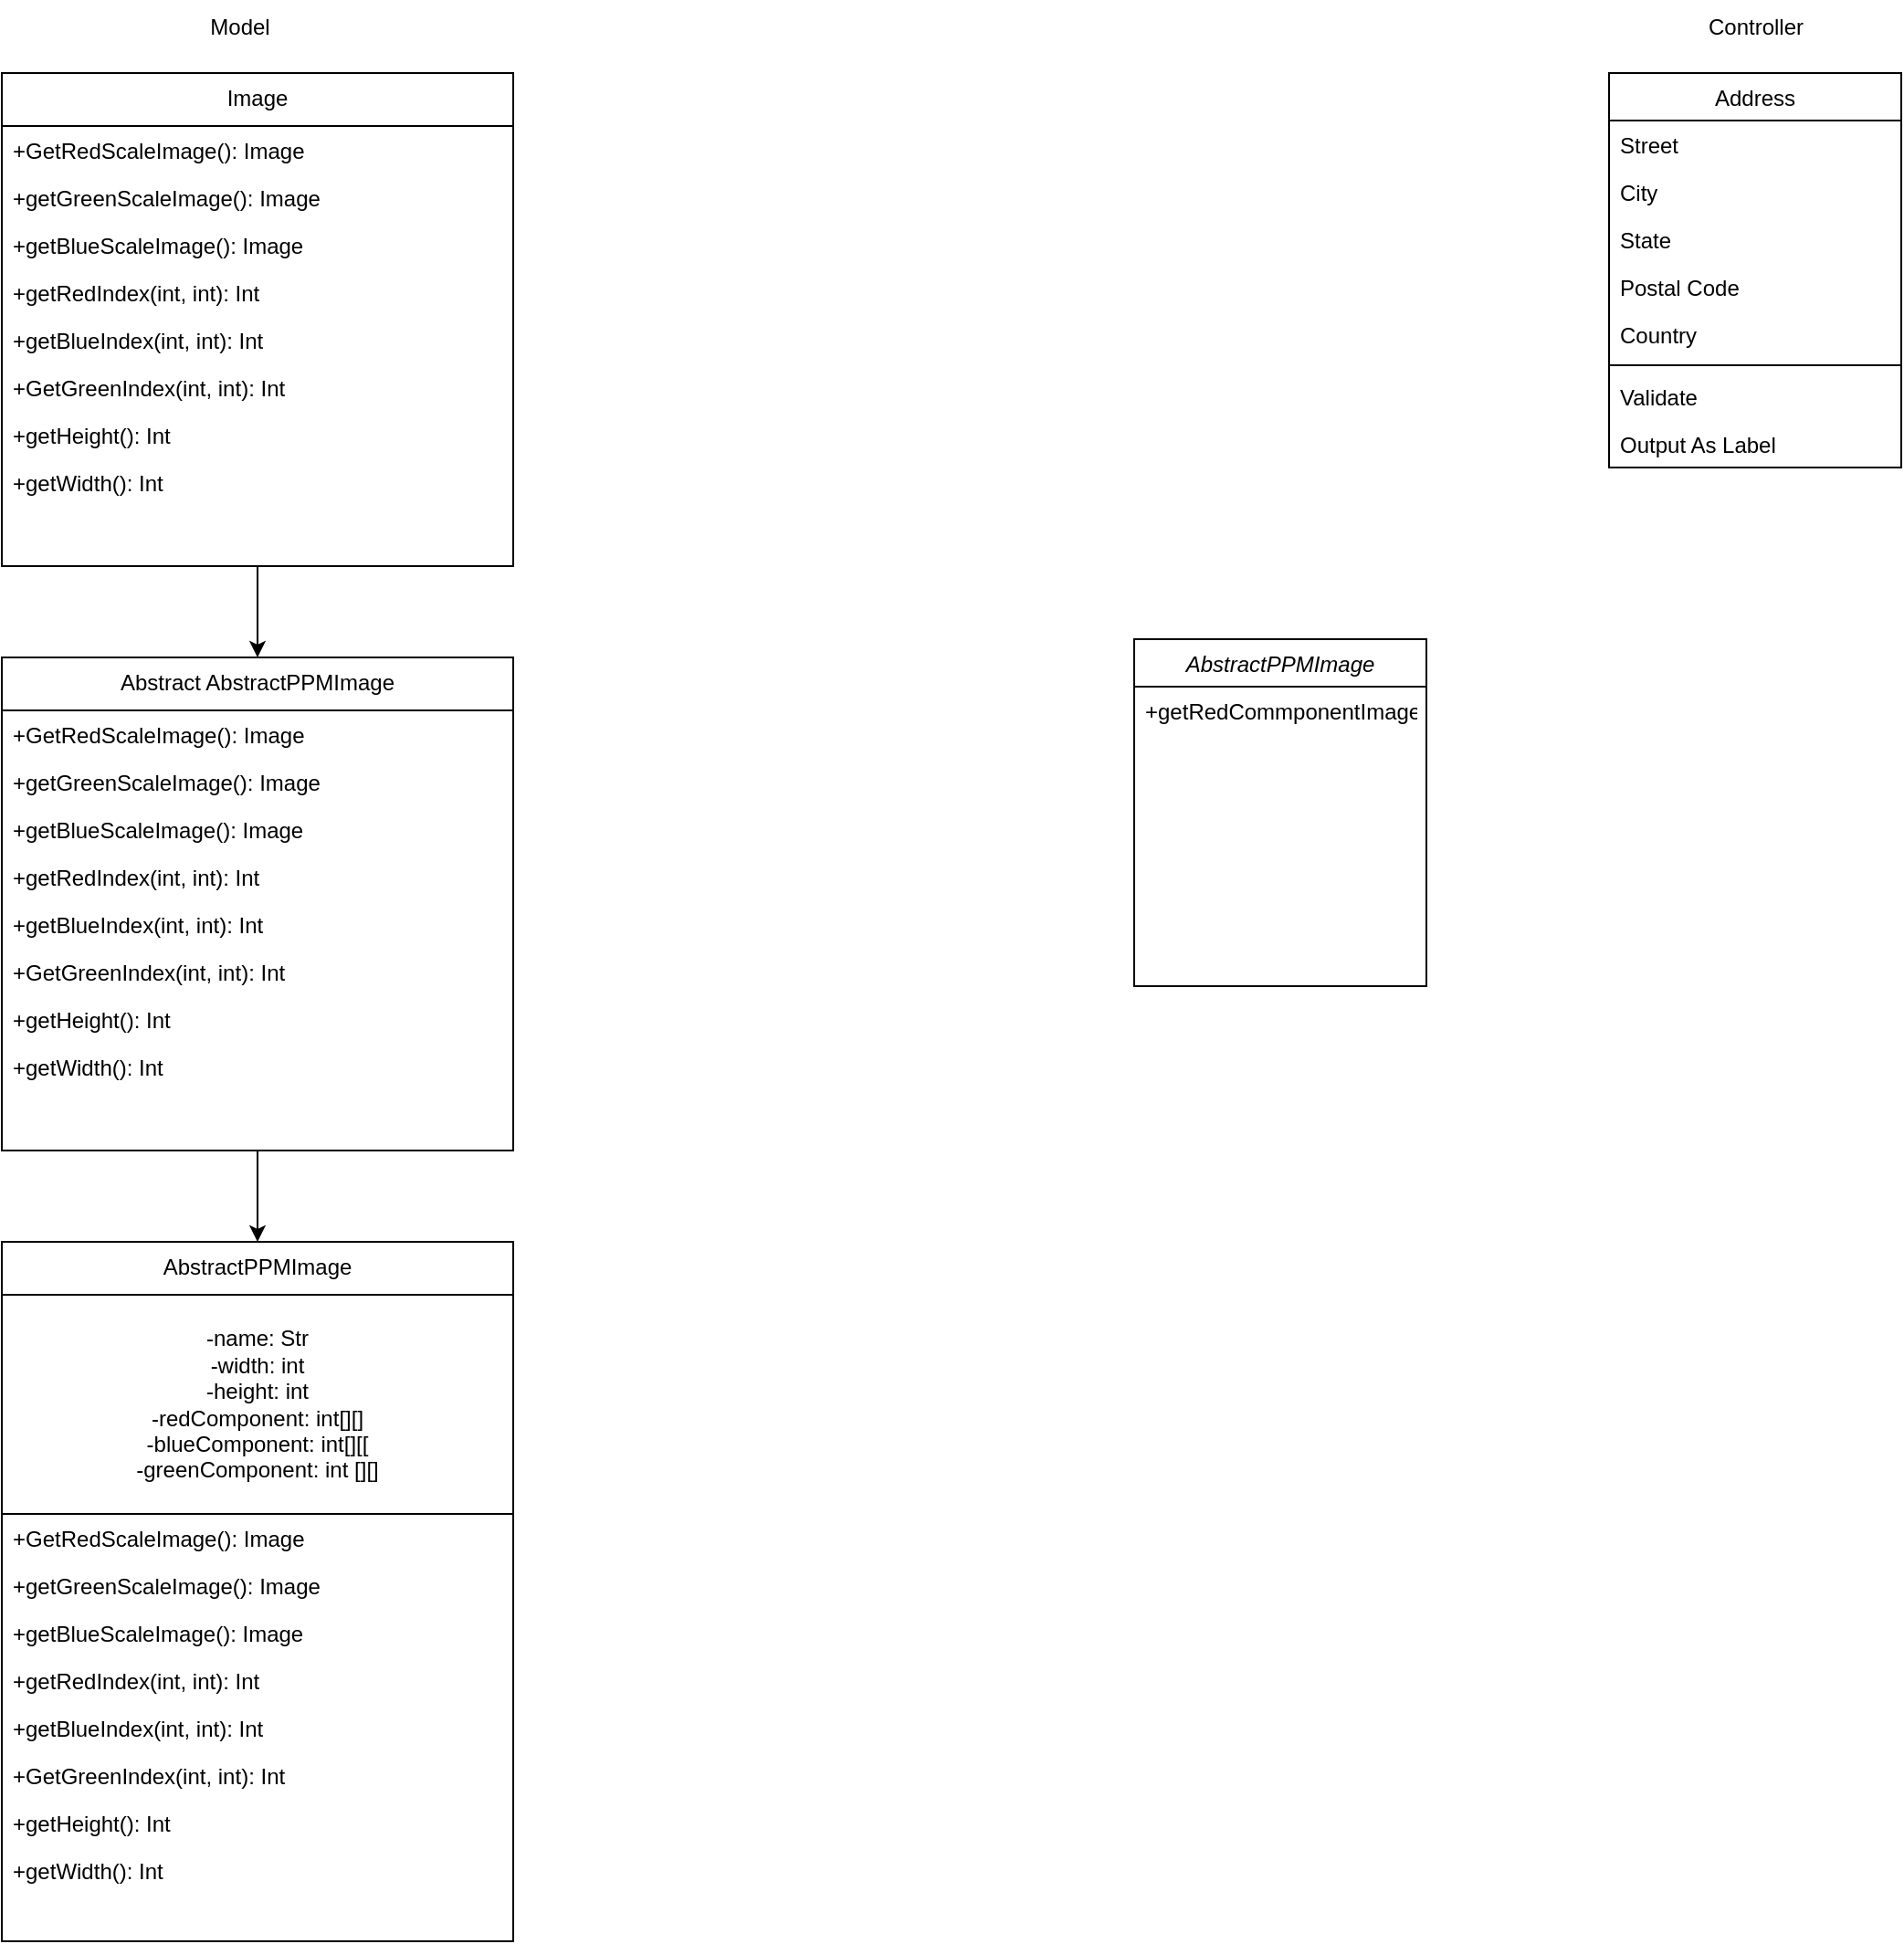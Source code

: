 <mxfile version="20.8.23" type="github">
  <diagram id="C5RBs43oDa-KdzZeNtuy" name="Page-1">
    <mxGraphModel dx="2159" dy="629" grid="1" gridSize="10" guides="1" tooltips="1" connect="1" arrows="1" fold="1" page="1" pageScale="1" pageWidth="827" pageHeight="1169" math="0" shadow="0">
      <root>
        <mxCell id="WIyWlLk6GJQsqaUBKTNV-0" />
        <mxCell id="WIyWlLk6GJQsqaUBKTNV-1" parent="WIyWlLk6GJQsqaUBKTNV-0" />
        <mxCell id="zkfFHV4jXpPFQw0GAbJ--0" value="AbstractPPMImage" style="swimlane;fontStyle=2;align=center;verticalAlign=top;childLayout=stackLayout;horizontal=1;startSize=26;horizontalStack=0;resizeParent=1;resizeLast=0;collapsible=1;marginBottom=0;rounded=0;shadow=0;strokeWidth=1;" parent="WIyWlLk6GJQsqaUBKTNV-1" vertex="1">
          <mxGeometry x="370" y="390" width="160" height="190" as="geometry">
            <mxRectangle x="230" y="140" width="160" height="26" as="alternateBounds" />
          </mxGeometry>
        </mxCell>
        <mxCell id="zkfFHV4jXpPFQw0GAbJ--1" value="+getRedCommponentImage" style="text;align=left;verticalAlign=top;spacingLeft=4;spacingRight=4;overflow=hidden;rotatable=0;points=[[0,0.5],[1,0.5]];portConstraint=eastwest;" parent="zkfFHV4jXpPFQw0GAbJ--0" vertex="1">
          <mxGeometry y="26" width="160" height="26" as="geometry" />
        </mxCell>
        <mxCell id="zkfFHV4jXpPFQw0GAbJ--17" value="Address" style="swimlane;fontStyle=0;align=center;verticalAlign=top;childLayout=stackLayout;horizontal=1;startSize=26;horizontalStack=0;resizeParent=1;resizeLast=0;collapsible=1;marginBottom=0;rounded=0;shadow=0;strokeWidth=1;" parent="WIyWlLk6GJQsqaUBKTNV-1" vertex="1">
          <mxGeometry x="630" y="80" width="160" height="216" as="geometry">
            <mxRectangle x="550" y="140" width="160" height="26" as="alternateBounds" />
          </mxGeometry>
        </mxCell>
        <mxCell id="zkfFHV4jXpPFQw0GAbJ--18" value="Street" style="text;align=left;verticalAlign=top;spacingLeft=4;spacingRight=4;overflow=hidden;rotatable=0;points=[[0,0.5],[1,0.5]];portConstraint=eastwest;" parent="zkfFHV4jXpPFQw0GAbJ--17" vertex="1">
          <mxGeometry y="26" width="160" height="26" as="geometry" />
        </mxCell>
        <mxCell id="zkfFHV4jXpPFQw0GAbJ--19" value="City" style="text;align=left;verticalAlign=top;spacingLeft=4;spacingRight=4;overflow=hidden;rotatable=0;points=[[0,0.5],[1,0.5]];portConstraint=eastwest;rounded=0;shadow=0;html=0;" parent="zkfFHV4jXpPFQw0GAbJ--17" vertex="1">
          <mxGeometry y="52" width="160" height="26" as="geometry" />
        </mxCell>
        <mxCell id="zkfFHV4jXpPFQw0GAbJ--20" value="State" style="text;align=left;verticalAlign=top;spacingLeft=4;spacingRight=4;overflow=hidden;rotatable=0;points=[[0,0.5],[1,0.5]];portConstraint=eastwest;rounded=0;shadow=0;html=0;" parent="zkfFHV4jXpPFQw0GAbJ--17" vertex="1">
          <mxGeometry y="78" width="160" height="26" as="geometry" />
        </mxCell>
        <mxCell id="zkfFHV4jXpPFQw0GAbJ--21" value="Postal Code" style="text;align=left;verticalAlign=top;spacingLeft=4;spacingRight=4;overflow=hidden;rotatable=0;points=[[0,0.5],[1,0.5]];portConstraint=eastwest;rounded=0;shadow=0;html=0;" parent="zkfFHV4jXpPFQw0GAbJ--17" vertex="1">
          <mxGeometry y="104" width="160" height="26" as="geometry" />
        </mxCell>
        <mxCell id="zkfFHV4jXpPFQw0GAbJ--22" value="Country" style="text;align=left;verticalAlign=top;spacingLeft=4;spacingRight=4;overflow=hidden;rotatable=0;points=[[0,0.5],[1,0.5]];portConstraint=eastwest;rounded=0;shadow=0;html=0;" parent="zkfFHV4jXpPFQw0GAbJ--17" vertex="1">
          <mxGeometry y="130" width="160" height="26" as="geometry" />
        </mxCell>
        <mxCell id="zkfFHV4jXpPFQw0GAbJ--23" value="" style="line;html=1;strokeWidth=1;align=left;verticalAlign=middle;spacingTop=-1;spacingLeft=3;spacingRight=3;rotatable=0;labelPosition=right;points=[];portConstraint=eastwest;" parent="zkfFHV4jXpPFQw0GAbJ--17" vertex="1">
          <mxGeometry y="156" width="160" height="8" as="geometry" />
        </mxCell>
        <mxCell id="zkfFHV4jXpPFQw0GAbJ--24" value="Validate" style="text;align=left;verticalAlign=top;spacingLeft=4;spacingRight=4;overflow=hidden;rotatable=0;points=[[0,0.5],[1,0.5]];portConstraint=eastwest;" parent="zkfFHV4jXpPFQw0GAbJ--17" vertex="1">
          <mxGeometry y="164" width="160" height="26" as="geometry" />
        </mxCell>
        <mxCell id="zkfFHV4jXpPFQw0GAbJ--25" value="Output As Label" style="text;align=left;verticalAlign=top;spacingLeft=4;spacingRight=4;overflow=hidden;rotatable=0;points=[[0,0.5],[1,0.5]];portConstraint=eastwest;" parent="zkfFHV4jXpPFQw0GAbJ--17" vertex="1">
          <mxGeometry y="190" width="160" height="26" as="geometry" />
        </mxCell>
        <mxCell id="NI7jRPyzwke9U2gwdfVe-1" value="Model" style="text;html=1;align=center;verticalAlign=middle;resizable=0;points=[];autosize=1;strokeColor=none;fillColor=none;" vertex="1" parent="WIyWlLk6GJQsqaUBKTNV-1">
          <mxGeometry x="-150" y="40" width="60" height="30" as="geometry" />
        </mxCell>
        <mxCell id="NI7jRPyzwke9U2gwdfVe-3" value="Controller" style="text;html=1;align=center;verticalAlign=middle;resizable=0;points=[];autosize=1;strokeColor=none;fillColor=none;" vertex="1" parent="WIyWlLk6GJQsqaUBKTNV-1">
          <mxGeometry x="670" y="40" width="80" height="30" as="geometry" />
        </mxCell>
        <mxCell id="NI7jRPyzwke9U2gwdfVe-17" value="AbstractPPMImage" style="swimlane;fontStyle=0;align=center;verticalAlign=top;childLayout=stackLayout;horizontal=1;startSize=29;horizontalStack=0;resizeParent=1;resizeLast=0;collapsible=1;marginBottom=0;rounded=0;shadow=0;strokeWidth=1;" vertex="1" parent="WIyWlLk6GJQsqaUBKTNV-1">
          <mxGeometry x="-250" y="720" width="280" height="383" as="geometry">
            <mxRectangle x="550" y="140" width="160" height="26" as="alternateBounds" />
          </mxGeometry>
        </mxCell>
        <mxCell id="NI7jRPyzwke9U2gwdfVe-31" value="-name: Str&lt;br&gt;-width: int&lt;br&gt;-height: int&lt;br&gt;-redComponent: int[][]&lt;br&gt;-blueComponent: int[][[&lt;br&gt;-greenComponent: int [][]" style="whiteSpace=wrap;html=1;" vertex="1" parent="NI7jRPyzwke9U2gwdfVe-17">
          <mxGeometry y="29" width="280" height="120" as="geometry" />
        </mxCell>
        <mxCell id="NI7jRPyzwke9U2gwdfVe-18" value="+GetRedScaleImage(): Image" style="text;align=left;verticalAlign=top;spacingLeft=4;spacingRight=4;overflow=hidden;rotatable=0;points=[[0,0.5],[1,0.5]];portConstraint=eastwest;" vertex="1" parent="NI7jRPyzwke9U2gwdfVe-17">
          <mxGeometry y="149" width="280" height="26" as="geometry" />
        </mxCell>
        <mxCell id="NI7jRPyzwke9U2gwdfVe-20" value="+getGreenScaleImage(): Image" style="text;align=left;verticalAlign=top;spacingLeft=4;spacingRight=4;overflow=hidden;rotatable=0;points=[[0,0.5],[1,0.5]];portConstraint=eastwest;rounded=0;shadow=0;html=0;" vertex="1" parent="NI7jRPyzwke9U2gwdfVe-17">
          <mxGeometry y="175" width="280" height="26" as="geometry" />
        </mxCell>
        <mxCell id="NI7jRPyzwke9U2gwdfVe-21" value="+getBlueScaleImage(): Image" style="text;align=left;verticalAlign=top;spacingLeft=4;spacingRight=4;overflow=hidden;rotatable=0;points=[[0,0.5],[1,0.5]];portConstraint=eastwest;rounded=0;shadow=0;html=0;" vertex="1" parent="NI7jRPyzwke9U2gwdfVe-17">
          <mxGeometry y="201" width="280" height="26" as="geometry" />
        </mxCell>
        <mxCell id="NI7jRPyzwke9U2gwdfVe-22" value="+getRedIndex(int, int): Int" style="text;align=left;verticalAlign=top;spacingLeft=4;spacingRight=4;overflow=hidden;rotatable=0;points=[[0,0.5],[1,0.5]];portConstraint=eastwest;rounded=0;shadow=0;html=0;" vertex="1" parent="NI7jRPyzwke9U2gwdfVe-17">
          <mxGeometry y="227" width="280" height="26" as="geometry" />
        </mxCell>
        <mxCell id="NI7jRPyzwke9U2gwdfVe-26" value="+getBlueIndex(int, int): Int" style="text;align=left;verticalAlign=top;spacingLeft=4;spacingRight=4;overflow=hidden;rotatable=0;points=[[0,0.5],[1,0.5]];portConstraint=eastwest;rounded=0;shadow=0;html=0;" vertex="1" parent="NI7jRPyzwke9U2gwdfVe-17">
          <mxGeometry y="253" width="280" height="26" as="geometry" />
        </mxCell>
        <mxCell id="NI7jRPyzwke9U2gwdfVe-27" value="+GetGreenIndex(int, int): Int" style="text;align=left;verticalAlign=top;spacingLeft=4;spacingRight=4;overflow=hidden;rotatable=0;points=[[0,0.5],[1,0.5]];portConstraint=eastwest;rounded=0;shadow=0;html=0;" vertex="1" parent="NI7jRPyzwke9U2gwdfVe-17">
          <mxGeometry y="279" width="280" height="26" as="geometry" />
        </mxCell>
        <mxCell id="NI7jRPyzwke9U2gwdfVe-28" value="+getHeight(): Int" style="text;align=left;verticalAlign=top;spacingLeft=4;spacingRight=4;overflow=hidden;rotatable=0;points=[[0,0.5],[1,0.5]];portConstraint=eastwest;rounded=0;shadow=0;html=0;" vertex="1" parent="NI7jRPyzwke9U2gwdfVe-17">
          <mxGeometry y="305" width="280" height="26" as="geometry" />
        </mxCell>
        <mxCell id="NI7jRPyzwke9U2gwdfVe-29" value="+getWidth(): Int" style="text;align=left;verticalAlign=top;spacingLeft=4;spacingRight=4;overflow=hidden;rotatable=0;points=[[0,0.5],[1,0.5]];portConstraint=eastwest;rounded=0;shadow=0;html=0;" vertex="1" parent="NI7jRPyzwke9U2gwdfVe-17">
          <mxGeometry y="331" width="280" height="26" as="geometry" />
        </mxCell>
        <mxCell id="NI7jRPyzwke9U2gwdfVe-52" style="edgeStyle=orthogonalEdgeStyle;rounded=0;orthogonalLoop=1;jettySize=auto;html=1;entryX=0.5;entryY=0;entryDx=0;entryDy=0;" edge="1" parent="WIyWlLk6GJQsqaUBKTNV-1" source="NI7jRPyzwke9U2gwdfVe-32" target="NI7jRPyzwke9U2gwdfVe-42">
          <mxGeometry relative="1" as="geometry" />
        </mxCell>
        <mxCell id="NI7jRPyzwke9U2gwdfVe-32" value="Image" style="swimlane;fontStyle=0;align=center;verticalAlign=top;childLayout=stackLayout;horizontal=1;startSize=29;horizontalStack=0;resizeParent=1;resizeLast=0;collapsible=1;marginBottom=0;rounded=0;shadow=0;strokeWidth=1;" vertex="1" parent="WIyWlLk6GJQsqaUBKTNV-1">
          <mxGeometry x="-250" y="80" width="280" height="270" as="geometry">
            <mxRectangle x="550" y="140" width="160" height="26" as="alternateBounds" />
          </mxGeometry>
        </mxCell>
        <mxCell id="NI7jRPyzwke9U2gwdfVe-34" value="+GetRedScaleImage(): Image" style="text;align=left;verticalAlign=top;spacingLeft=4;spacingRight=4;overflow=hidden;rotatable=0;points=[[0,0.5],[1,0.5]];portConstraint=eastwest;" vertex="1" parent="NI7jRPyzwke9U2gwdfVe-32">
          <mxGeometry y="29" width="280" height="26" as="geometry" />
        </mxCell>
        <mxCell id="NI7jRPyzwke9U2gwdfVe-35" value="+getGreenScaleImage(): Image" style="text;align=left;verticalAlign=top;spacingLeft=4;spacingRight=4;overflow=hidden;rotatable=0;points=[[0,0.5],[1,0.5]];portConstraint=eastwest;rounded=0;shadow=0;html=0;" vertex="1" parent="NI7jRPyzwke9U2gwdfVe-32">
          <mxGeometry y="55" width="280" height="26" as="geometry" />
        </mxCell>
        <mxCell id="NI7jRPyzwke9U2gwdfVe-36" value="+getBlueScaleImage(): Image" style="text;align=left;verticalAlign=top;spacingLeft=4;spacingRight=4;overflow=hidden;rotatable=0;points=[[0,0.5],[1,0.5]];portConstraint=eastwest;rounded=0;shadow=0;html=0;" vertex="1" parent="NI7jRPyzwke9U2gwdfVe-32">
          <mxGeometry y="81" width="280" height="26" as="geometry" />
        </mxCell>
        <mxCell id="NI7jRPyzwke9U2gwdfVe-37" value="+getRedIndex(int, int): Int" style="text;align=left;verticalAlign=top;spacingLeft=4;spacingRight=4;overflow=hidden;rotatable=0;points=[[0,0.5],[1,0.5]];portConstraint=eastwest;rounded=0;shadow=0;html=0;" vertex="1" parent="NI7jRPyzwke9U2gwdfVe-32">
          <mxGeometry y="107" width="280" height="26" as="geometry" />
        </mxCell>
        <mxCell id="NI7jRPyzwke9U2gwdfVe-38" value="+getBlueIndex(int, int): Int" style="text;align=left;verticalAlign=top;spacingLeft=4;spacingRight=4;overflow=hidden;rotatable=0;points=[[0,0.5],[1,0.5]];portConstraint=eastwest;rounded=0;shadow=0;html=0;" vertex="1" parent="NI7jRPyzwke9U2gwdfVe-32">
          <mxGeometry y="133" width="280" height="26" as="geometry" />
        </mxCell>
        <mxCell id="NI7jRPyzwke9U2gwdfVe-39" value="+GetGreenIndex(int, int): Int" style="text;align=left;verticalAlign=top;spacingLeft=4;spacingRight=4;overflow=hidden;rotatable=0;points=[[0,0.5],[1,0.5]];portConstraint=eastwest;rounded=0;shadow=0;html=0;" vertex="1" parent="NI7jRPyzwke9U2gwdfVe-32">
          <mxGeometry y="159" width="280" height="26" as="geometry" />
        </mxCell>
        <mxCell id="NI7jRPyzwke9U2gwdfVe-40" value="+getHeight(): Int" style="text;align=left;verticalAlign=top;spacingLeft=4;spacingRight=4;overflow=hidden;rotatable=0;points=[[0,0.5],[1,0.5]];portConstraint=eastwest;rounded=0;shadow=0;html=0;" vertex="1" parent="NI7jRPyzwke9U2gwdfVe-32">
          <mxGeometry y="185" width="280" height="26" as="geometry" />
        </mxCell>
        <mxCell id="NI7jRPyzwke9U2gwdfVe-41" value="+getWidth(): Int" style="text;align=left;verticalAlign=top;spacingLeft=4;spacingRight=4;overflow=hidden;rotatable=0;points=[[0,0.5],[1,0.5]];portConstraint=eastwest;rounded=0;shadow=0;html=0;" vertex="1" parent="NI7jRPyzwke9U2gwdfVe-32">
          <mxGeometry y="211" width="280" height="26" as="geometry" />
        </mxCell>
        <mxCell id="NI7jRPyzwke9U2gwdfVe-53" style="edgeStyle=orthogonalEdgeStyle;rounded=0;orthogonalLoop=1;jettySize=auto;html=1;exitX=0.5;exitY=1;exitDx=0;exitDy=0;" edge="1" parent="WIyWlLk6GJQsqaUBKTNV-1" source="NI7jRPyzwke9U2gwdfVe-42" target="NI7jRPyzwke9U2gwdfVe-17">
          <mxGeometry relative="1" as="geometry" />
        </mxCell>
        <mxCell id="NI7jRPyzwke9U2gwdfVe-42" value="Abstract AbstractPPMImage" style="swimlane;fontStyle=0;align=center;verticalAlign=top;childLayout=stackLayout;horizontal=1;startSize=29;horizontalStack=0;resizeParent=1;resizeLast=0;collapsible=1;marginBottom=0;rounded=0;shadow=0;strokeWidth=1;" vertex="1" parent="WIyWlLk6GJQsqaUBKTNV-1">
          <mxGeometry x="-250" y="400" width="280" height="270" as="geometry">
            <mxRectangle x="550" y="140" width="160" height="26" as="alternateBounds" />
          </mxGeometry>
        </mxCell>
        <mxCell id="NI7jRPyzwke9U2gwdfVe-44" value="+GetRedScaleImage(): Image" style="text;align=left;verticalAlign=top;spacingLeft=4;spacingRight=4;overflow=hidden;rotatable=0;points=[[0,0.5],[1,0.5]];portConstraint=eastwest;" vertex="1" parent="NI7jRPyzwke9U2gwdfVe-42">
          <mxGeometry y="29" width="280" height="26" as="geometry" />
        </mxCell>
        <mxCell id="NI7jRPyzwke9U2gwdfVe-45" value="+getGreenScaleImage(): Image" style="text;align=left;verticalAlign=top;spacingLeft=4;spacingRight=4;overflow=hidden;rotatable=0;points=[[0,0.5],[1,0.5]];portConstraint=eastwest;rounded=0;shadow=0;html=0;" vertex="1" parent="NI7jRPyzwke9U2gwdfVe-42">
          <mxGeometry y="55" width="280" height="26" as="geometry" />
        </mxCell>
        <mxCell id="NI7jRPyzwke9U2gwdfVe-46" value="+getBlueScaleImage(): Image" style="text;align=left;verticalAlign=top;spacingLeft=4;spacingRight=4;overflow=hidden;rotatable=0;points=[[0,0.5],[1,0.5]];portConstraint=eastwest;rounded=0;shadow=0;html=0;" vertex="1" parent="NI7jRPyzwke9U2gwdfVe-42">
          <mxGeometry y="81" width="280" height="26" as="geometry" />
        </mxCell>
        <mxCell id="NI7jRPyzwke9U2gwdfVe-47" value="+getRedIndex(int, int): Int" style="text;align=left;verticalAlign=top;spacingLeft=4;spacingRight=4;overflow=hidden;rotatable=0;points=[[0,0.5],[1,0.5]];portConstraint=eastwest;rounded=0;shadow=0;html=0;" vertex="1" parent="NI7jRPyzwke9U2gwdfVe-42">
          <mxGeometry y="107" width="280" height="26" as="geometry" />
        </mxCell>
        <mxCell id="NI7jRPyzwke9U2gwdfVe-48" value="+getBlueIndex(int, int): Int" style="text;align=left;verticalAlign=top;spacingLeft=4;spacingRight=4;overflow=hidden;rotatable=0;points=[[0,0.5],[1,0.5]];portConstraint=eastwest;rounded=0;shadow=0;html=0;" vertex="1" parent="NI7jRPyzwke9U2gwdfVe-42">
          <mxGeometry y="133" width="280" height="26" as="geometry" />
        </mxCell>
        <mxCell id="NI7jRPyzwke9U2gwdfVe-49" value="+GetGreenIndex(int, int): Int" style="text;align=left;verticalAlign=top;spacingLeft=4;spacingRight=4;overflow=hidden;rotatable=0;points=[[0,0.5],[1,0.5]];portConstraint=eastwest;rounded=0;shadow=0;html=0;" vertex="1" parent="NI7jRPyzwke9U2gwdfVe-42">
          <mxGeometry y="159" width="280" height="26" as="geometry" />
        </mxCell>
        <mxCell id="NI7jRPyzwke9U2gwdfVe-50" value="+getHeight(): Int" style="text;align=left;verticalAlign=top;spacingLeft=4;spacingRight=4;overflow=hidden;rotatable=0;points=[[0,0.5],[1,0.5]];portConstraint=eastwest;rounded=0;shadow=0;html=0;" vertex="1" parent="NI7jRPyzwke9U2gwdfVe-42">
          <mxGeometry y="185" width="280" height="26" as="geometry" />
        </mxCell>
        <mxCell id="NI7jRPyzwke9U2gwdfVe-51" value="+getWidth(): Int" style="text;align=left;verticalAlign=top;spacingLeft=4;spacingRight=4;overflow=hidden;rotatable=0;points=[[0,0.5],[1,0.5]];portConstraint=eastwest;rounded=0;shadow=0;html=0;" vertex="1" parent="NI7jRPyzwke9U2gwdfVe-42">
          <mxGeometry y="211" width="280" height="26" as="geometry" />
        </mxCell>
      </root>
    </mxGraphModel>
  </diagram>
</mxfile>
